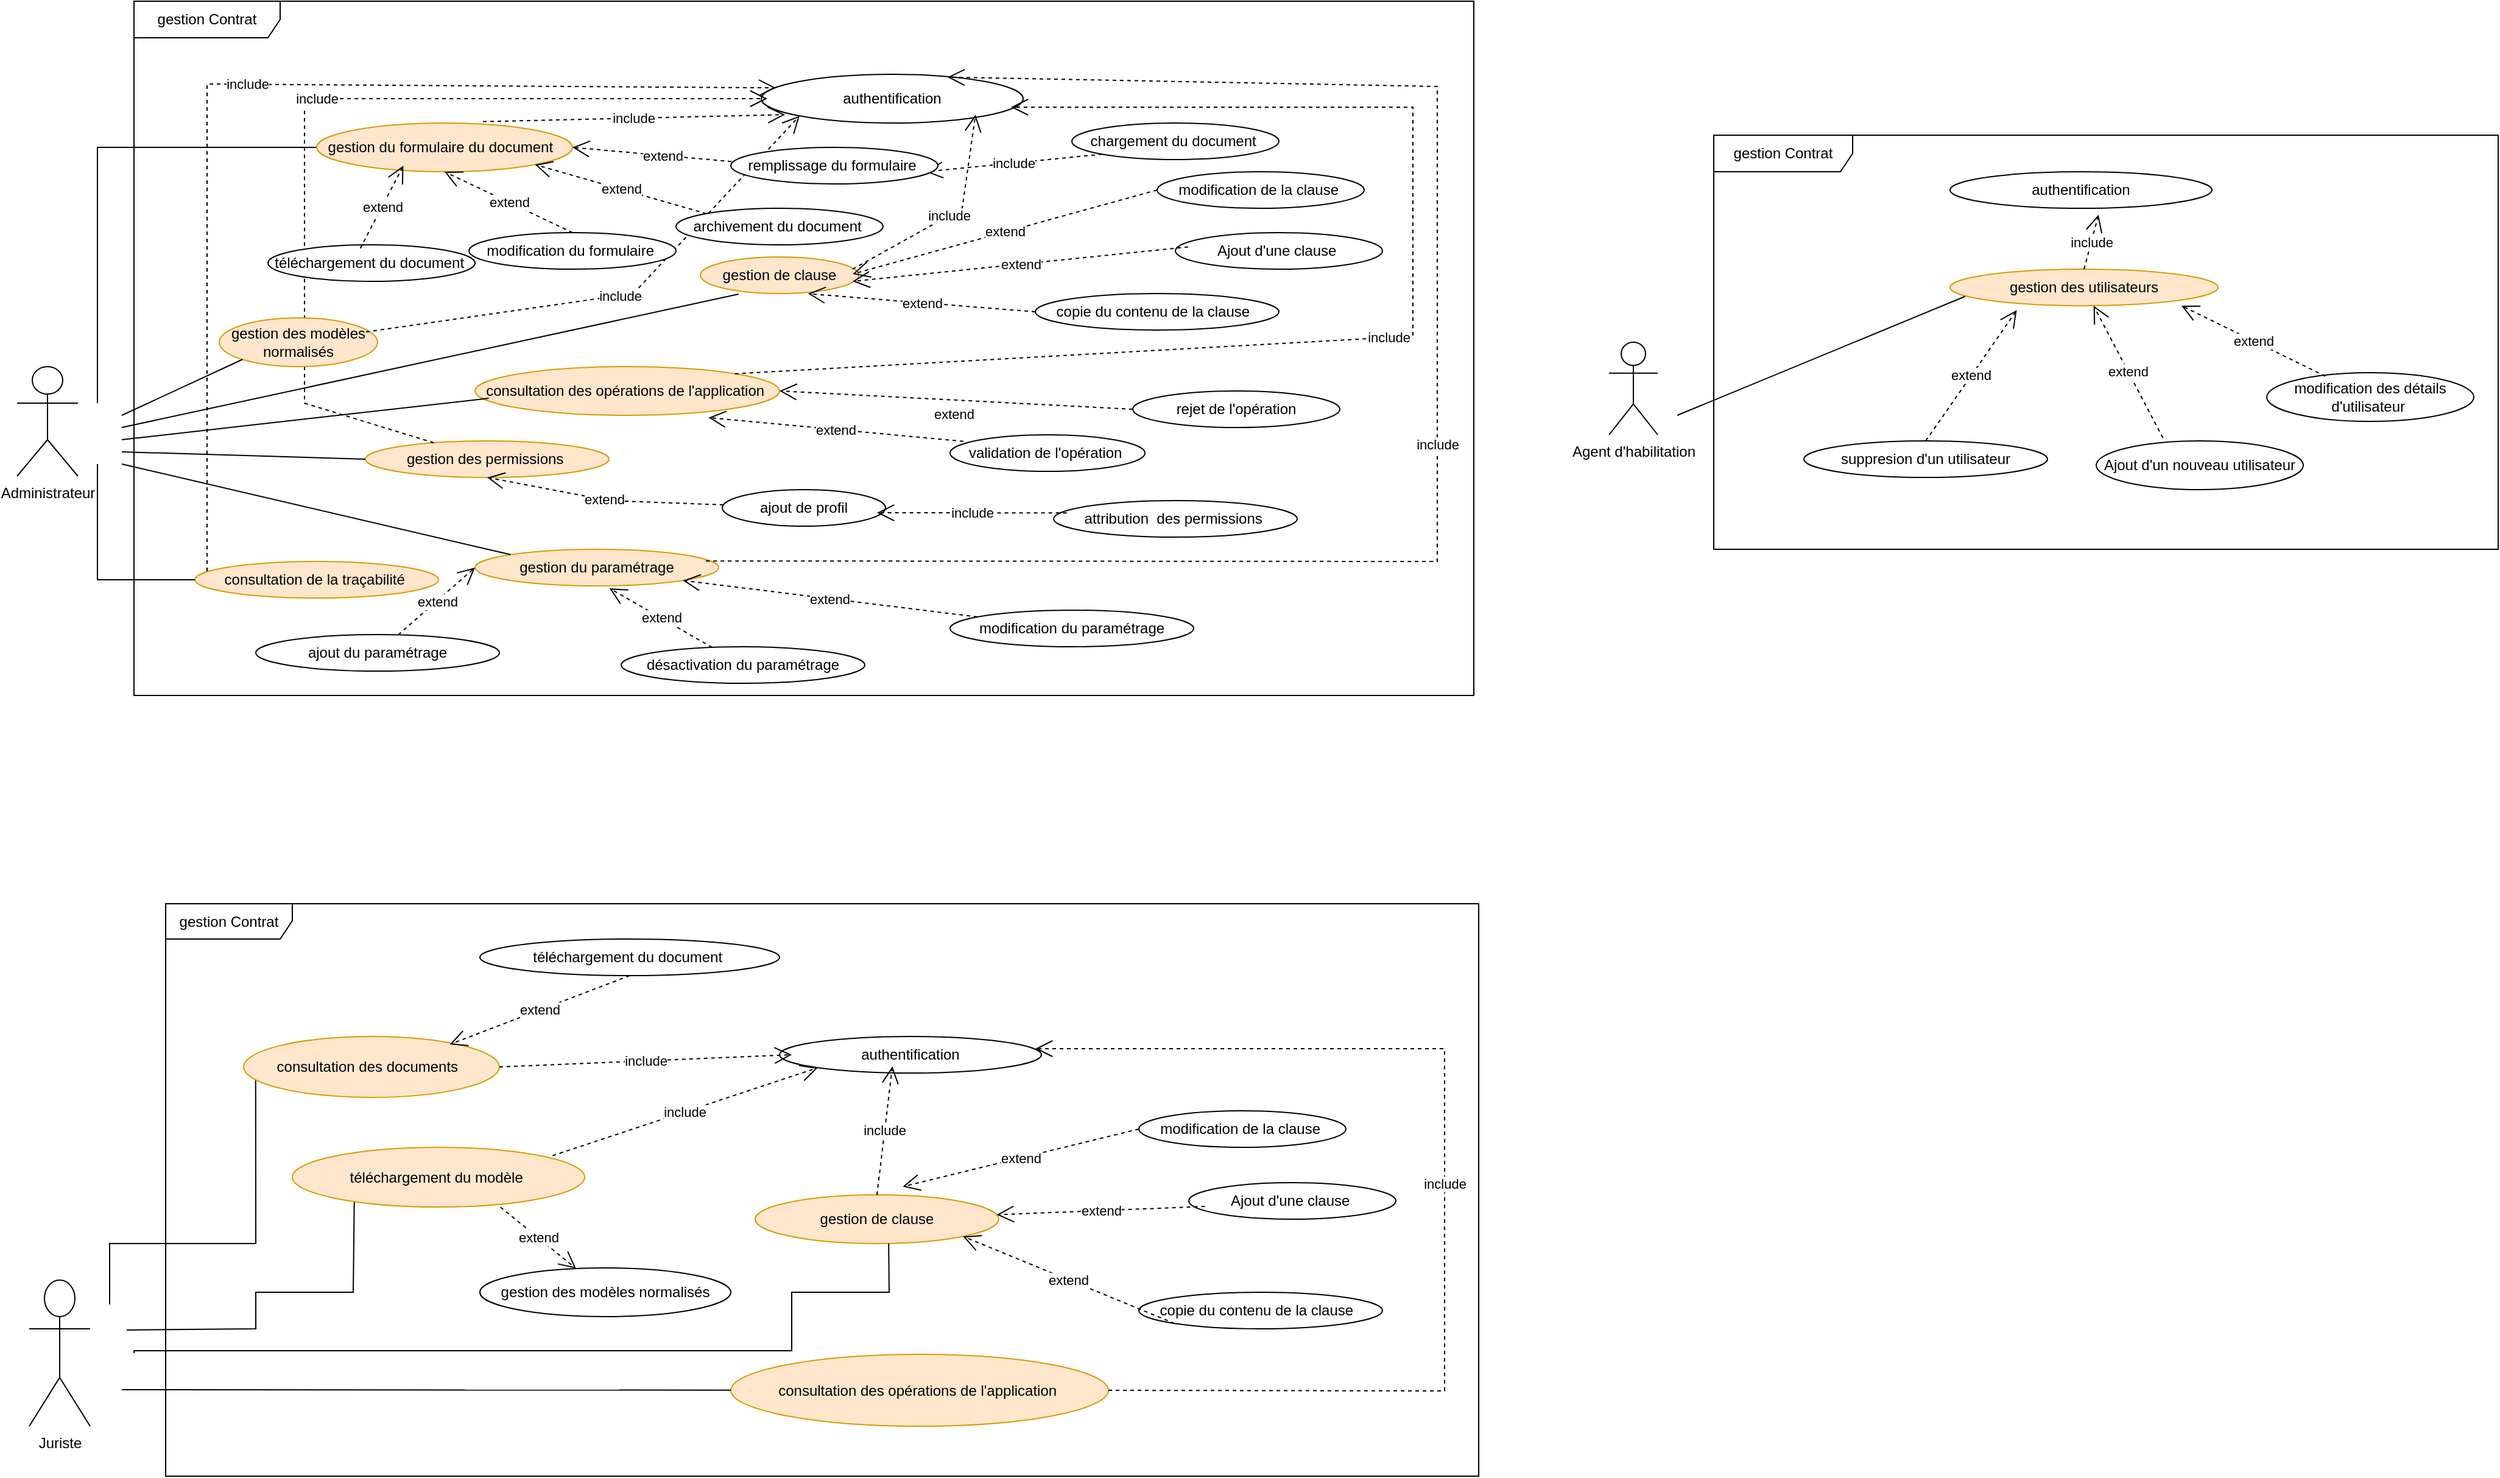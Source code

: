 <mxfile version="25.0.1">
  <diagram name="Page-1" id="FhFX6xYacHURs71HH-ep">
    <mxGraphModel dx="2265" dy="1315" grid="1" gridSize="10" guides="1" tooltips="1" connect="1" arrows="1" fold="1" page="0" pageScale="1" pageWidth="827" pageHeight="1169" math="0" shadow="0">
      <root>
        <mxCell id="0" />
        <mxCell id="1" parent="0" />
        <mxCell id="r00G_KCbbfHLNo0zYjTU-9" value="" style="endArrow=none;html=1;rounded=0;" parent="1" edge="1">
          <mxGeometry width="50" height="50" relative="1" as="geometry">
            <mxPoint x="-90" y="310" as="sourcePoint" />
            <mxPoint x="90" y="100" as="targetPoint" />
            <Array as="points">
              <mxPoint x="-90" y="120" />
              <mxPoint x="-90" y="100" />
            </Array>
          </mxGeometry>
        </mxCell>
        <mxCell id="XhIMySWah8m0gTWBOyfO-1" value="gestion Contrat" style="shape=umlFrame;whiteSpace=wrap;html=1;pointerEvents=0;width=120;height=30;" parent="1" vertex="1">
          <mxGeometry x="-60" y="-20" width="1100" height="570" as="geometry" />
        </mxCell>
        <mxCell id="XhIMySWah8m0gTWBOyfO-2" value="Administrateur" style="shape=umlActor;verticalLabelPosition=bottom;verticalAlign=top;html=1;" parent="1" vertex="1">
          <mxGeometry x="-156" y="280" width="50" height="90" as="geometry" />
        </mxCell>
        <mxCell id="XhIMySWah8m0gTWBOyfO-6" value="authentification" style="ellipse;whiteSpace=wrap;html=1;" parent="1" vertex="1">
          <mxGeometry x="455" y="40" width="215" height="40" as="geometry" />
        </mxCell>
        <mxCell id="XhIMySWah8m0gTWBOyfO-8" value="gestion du formulaire du document&amp;nbsp;&amp;nbsp;" style="ellipse;whiteSpace=wrap;html=1;fillColor=#ffe6cc;strokeColor=#d79b00;" parent="1" vertex="1">
          <mxGeometry x="90" y="80" width="210" height="40" as="geometry" />
        </mxCell>
        <mxCell id="XhIMySWah8m0gTWBOyfO-10" value="gestion de clause" style="ellipse;whiteSpace=wrap;html=1;fillColor=#ffe6cc;strokeColor=#d79b00;" parent="1" vertex="1">
          <mxGeometry x="405" y="190" width="130" height="30" as="geometry" />
        </mxCell>
        <mxCell id="XhIMySWah8m0gTWBOyfO-13" value="modification de la clause&amp;nbsp;" style="ellipse;whiteSpace=wrap;html=1;" parent="1" vertex="1">
          <mxGeometry x="780" y="120" width="170" height="30" as="geometry" />
        </mxCell>
        <mxCell id="XhIMySWah8m0gTWBOyfO-14" value="copie du contenu de la clause&amp;nbsp;&amp;nbsp;" style="ellipse;whiteSpace=wrap;html=1;" parent="1" vertex="1">
          <mxGeometry x="680" y="220" width="200" height="30" as="geometry" />
        </mxCell>
        <mxCell id="XhIMySWah8m0gTWBOyfO-15" value="consultation des opérations de l&#39;application&amp;nbsp;" style="ellipse;whiteSpace=wrap;html=1;fillColor=#ffe6cc;strokeColor=#d79b00;" parent="1" vertex="1">
          <mxGeometry x="220" y="280" width="250" height="40" as="geometry" />
        </mxCell>
        <mxCell id="XhIMySWah8m0gTWBOyfO-16" value="gestion des permissions&amp;nbsp;" style="ellipse;whiteSpace=wrap;html=1;fillColor=#ffe6cc;strokeColor=#d79b00;" parent="1" vertex="1">
          <mxGeometry x="130" y="341" width="200" height="30" as="geometry" />
        </mxCell>
        <mxCell id="XhIMySWah8m0gTWBOyfO-17" value="ajout de profil" style="ellipse;whiteSpace=wrap;html=1;" parent="1" vertex="1">
          <mxGeometry x="423" y="381" width="134" height="30" as="geometry" />
        </mxCell>
        <mxCell id="XhIMySWah8m0gTWBOyfO-18" value="gestion du paramétrage" style="ellipse;whiteSpace=wrap;html=1;fillColor=#ffe6cc;strokeColor=#d79b00;" parent="1" vertex="1">
          <mxGeometry x="220" y="430" width="200" height="30" as="geometry" />
        </mxCell>
        <mxCell id="XhIMySWah8m0gTWBOyfO-19" value="attribution&amp;nbsp; des permissions&amp;nbsp;" style="ellipse;whiteSpace=wrap;html=1;" parent="1" vertex="1">
          <mxGeometry x="695" y="390" width="200" height="30" as="geometry" />
        </mxCell>
        <mxCell id="XhIMySWah8m0gTWBOyfO-21" value="modification du paramétrage" style="ellipse;whiteSpace=wrap;html=1;" parent="1" vertex="1">
          <mxGeometry x="610" y="480" width="200" height="30" as="geometry" />
        </mxCell>
        <mxCell id="XhIMySWah8m0gTWBOyfO-22" value="désactivation du paramétrage" style="ellipse;whiteSpace=wrap;html=1;" parent="1" vertex="1">
          <mxGeometry x="340" y="510" width="200" height="30" as="geometry" />
        </mxCell>
        <mxCell id="XhIMySWah8m0gTWBOyfO-23" value="ajout du paramétrage" style="ellipse;whiteSpace=wrap;html=1;" parent="1" vertex="1">
          <mxGeometry x="40" y="500" width="200" height="30" as="geometry" />
        </mxCell>
        <mxCell id="XhIMySWah8m0gTWBOyfO-25" value="extend" style="endArrow=open;endSize=12;dashed=1;html=1;rounded=0;entryX=0;entryY=0.5;entryDx=0;entryDy=0;" parent="1" source="XhIMySWah8m0gTWBOyfO-23" target="XhIMySWah8m0gTWBOyfO-18" edge="1">
          <mxGeometry width="160" relative="1" as="geometry">
            <mxPoint x="220" y="359" as="sourcePoint" />
            <mxPoint x="380" y="359" as="targetPoint" />
          </mxGeometry>
        </mxCell>
        <mxCell id="XhIMySWah8m0gTWBOyfO-26" value="extend" style="endArrow=open;endSize=12;dashed=1;html=1;rounded=0;entryX=0.552;entryY=1.067;entryDx=0;entryDy=0;entryPerimeter=0;" parent="1" source="XhIMySWah8m0gTWBOyfO-22" target="XhIMySWah8m0gTWBOyfO-18" edge="1">
          <mxGeometry width="160" relative="1" as="geometry">
            <mxPoint x="570" y="390" as="sourcePoint" />
            <mxPoint x="730" y="390" as="targetPoint" />
          </mxGeometry>
        </mxCell>
        <mxCell id="XhIMySWah8m0gTWBOyfO-27" value="extend" style="endArrow=open;endSize=12;dashed=1;html=1;rounded=0;entryX=1;entryY=1;entryDx=0;entryDy=0;" parent="1" source="XhIMySWah8m0gTWBOyfO-21" target="XhIMySWah8m0gTWBOyfO-18" edge="1">
          <mxGeometry width="160" relative="1" as="geometry">
            <mxPoint x="630" y="360" as="sourcePoint" />
            <mxPoint x="790" y="360" as="targetPoint" />
          </mxGeometry>
        </mxCell>
        <mxCell id="XhIMySWah8m0gTWBOyfO-31" value="extend" style="endArrow=open;endSize=12;dashed=1;html=1;rounded=0;entryX=0.5;entryY=1;entryDx=0;entryDy=0;" parent="1" source="XhIMySWah8m0gTWBOyfO-17" target="XhIMySWah8m0gTWBOyfO-16" edge="1">
          <mxGeometry width="160" relative="1" as="geometry">
            <mxPoint x="355" y="370" as="sourcePoint" />
            <mxPoint x="290" y="280" as="targetPoint" />
            <Array as="points">
              <mxPoint x="330" y="390" />
            </Array>
          </mxGeometry>
        </mxCell>
        <mxCell id="XhIMySWah8m0gTWBOyfO-32" value="include" style="endArrow=open;endSize=12;dashed=1;html=1;rounded=0;exitX=0.054;exitY=0.337;exitDx=0;exitDy=0;exitPerimeter=0;" parent="1" source="XhIMySWah8m0gTWBOyfO-19" edge="1">
          <mxGeometry width="160" relative="1" as="geometry">
            <mxPoint x="640" y="388" as="sourcePoint" />
            <mxPoint x="550" y="400" as="targetPoint" />
          </mxGeometry>
        </mxCell>
        <mxCell id="XhIMySWah8m0gTWBOyfO-34" value="rejet de l&#39;opération" style="ellipse;whiteSpace=wrap;html=1;" parent="1" vertex="1">
          <mxGeometry x="760" y="300" width="170" height="30" as="geometry" />
        </mxCell>
        <mxCell id="XhIMySWah8m0gTWBOyfO-35" value="validation de l&#39;opération&amp;nbsp;" style="ellipse;whiteSpace=wrap;html=1;" parent="1" vertex="1">
          <mxGeometry x="610" y="336" width="160" height="30" as="geometry" />
        </mxCell>
        <mxCell id="XhIMySWah8m0gTWBOyfO-38" value="extend" style="endArrow=open;endSize=12;dashed=1;html=1;rounded=0;exitX=0.069;exitY=0.179;exitDx=0;exitDy=0;entryX=0.767;entryY=1.047;entryDx=0;entryDy=0;entryPerimeter=0;exitPerimeter=0;" parent="1" source="XhIMySWah8m0gTWBOyfO-35" target="XhIMySWah8m0gTWBOyfO-15" edge="1">
          <mxGeometry width="160" relative="1" as="geometry">
            <mxPoint x="370" y="240" as="sourcePoint" />
            <mxPoint x="530" y="240" as="targetPoint" />
          </mxGeometry>
        </mxCell>
        <mxCell id="XhIMySWah8m0gTWBOyfO-39" value="extend" style="endArrow=open;endSize=12;dashed=1;html=1;rounded=0;exitX=0;exitY=0.5;exitDx=0;exitDy=0;entryX=1;entryY=0.5;entryDx=0;entryDy=0;" parent="1" source="XhIMySWah8m0gTWBOyfO-34" target="XhIMySWah8m0gTWBOyfO-15" edge="1">
          <mxGeometry x="0.003" y="12" width="160" relative="1" as="geometry">
            <mxPoint x="370" y="240" as="sourcePoint" />
            <mxPoint x="380" y="206" as="targetPoint" />
            <mxPoint x="-1" as="offset" />
          </mxGeometry>
        </mxCell>
        <mxCell id="XhIMySWah8m0gTWBOyfO-40" value="extend" style="endArrow=open;endSize=12;dashed=1;html=1;rounded=0;exitX=0;exitY=0.5;exitDx=0;exitDy=0;" parent="1" source="XhIMySWah8m0gTWBOyfO-13" edge="1">
          <mxGeometry width="160" relative="1" as="geometry">
            <mxPoint x="560" y="220" as="sourcePoint" />
            <mxPoint x="530" y="204" as="targetPoint" />
          </mxGeometry>
        </mxCell>
        <mxCell id="XhIMySWah8m0gTWBOyfO-41" value="extend" style="endArrow=open;endSize=12;dashed=1;html=1;rounded=0;entryX=0.68;entryY=1.005;entryDx=0;entryDy=0;exitX=0;exitY=0.5;exitDx=0;exitDy=0;entryPerimeter=0;" parent="1" source="XhIMySWah8m0gTWBOyfO-14" target="XhIMySWah8m0gTWBOyfO-10" edge="1">
          <mxGeometry width="160" relative="1" as="geometry">
            <mxPoint x="510" y="230" as="sourcePoint" />
            <mxPoint x="670" y="230" as="targetPoint" />
          </mxGeometry>
        </mxCell>
        <mxCell id="XhIMySWah8m0gTWBOyfO-42" value="extend" style="endArrow=open;endSize=12;dashed=1;html=1;rounded=0;entryX=0.5;entryY=1;entryDx=0;entryDy=0;exitX=0.5;exitY=0;exitDx=0;exitDy=0;" parent="1" source="XhIMySWah8m0gTWBOyfO-12" target="XhIMySWah8m0gTWBOyfO-8" edge="1">
          <mxGeometry width="160" relative="1" as="geometry">
            <mxPoint x="40" y="200" as="sourcePoint" />
            <mxPoint x="200" y="200" as="targetPoint" />
          </mxGeometry>
        </mxCell>
        <mxCell id="XhIMySWah8m0gTWBOyfO-44" value="extend" style="endArrow=open;endSize=12;dashed=1;html=1;rounded=0;exitX=0;exitY=0;exitDx=0;exitDy=0;entryX=1;entryY=1;entryDx=0;entryDy=0;" parent="1" source="XhIMySWah8m0gTWBOyfO-11" target="XhIMySWah8m0gTWBOyfO-8" edge="1">
          <mxGeometry width="160" relative="1" as="geometry">
            <mxPoint x="380" y="260" as="sourcePoint" />
            <mxPoint x="280" y="120" as="targetPoint" />
            <Array as="points" />
          </mxGeometry>
        </mxCell>
        <mxCell id="r00G_KCbbfHLNo0zYjTU-1" value="include" style="endArrow=open;endSize=12;dashed=1;html=1;rounded=0;entryX=0.091;entryY=0.828;entryDx=0;entryDy=0;entryPerimeter=0;exitX=0.65;exitY=-0.028;exitDx=0;exitDy=0;exitPerimeter=0;" parent="1" source="XhIMySWah8m0gTWBOyfO-8" target="XhIMySWah8m0gTWBOyfO-6" edge="1">
          <mxGeometry width="160" relative="1" as="geometry">
            <mxPoint x="190" y="59.44" as="sourcePoint" />
            <mxPoint x="350" y="59.44" as="targetPoint" />
          </mxGeometry>
        </mxCell>
        <mxCell id="r00G_KCbbfHLNo0zYjTU-2" value="extend" style="endArrow=open;endSize=12;dashed=1;html=1;rounded=0;entryX=1;entryY=0.5;entryDx=0;entryDy=0;exitX=0.109;exitY=0.441;exitDx=0;exitDy=0;exitPerimeter=0;" parent="1" source="XhIMySWah8m0gTWBOyfO-9" target="XhIMySWah8m0gTWBOyfO-8" edge="1">
          <mxGeometry width="160" relative="1" as="geometry">
            <mxPoint x="333" y="114.44" as="sourcePoint" />
            <mxPoint x="493" y="114.44" as="targetPoint" />
          </mxGeometry>
        </mxCell>
        <mxCell id="r00G_KCbbfHLNo0zYjTU-3" value="include" style="endArrow=open;endSize=12;dashed=1;html=1;rounded=0;entryX=0.818;entryY=0.828;entryDx=0;entryDy=0;entryPerimeter=0;" parent="1" target="XhIMySWah8m0gTWBOyfO-6" edge="1">
          <mxGeometry width="160" relative="1" as="geometry">
            <mxPoint x="530" y="200" as="sourcePoint" />
            <mxPoint x="657.115" y="72.75" as="targetPoint" />
            <Array as="points">
              <mxPoint x="620" y="150" />
            </Array>
          </mxGeometry>
        </mxCell>
        <mxCell id="r00G_KCbbfHLNo0zYjTU-4" value="include" style="endArrow=open;endSize=12;dashed=1;html=1;rounded=0;" parent="1" source="XhIMySWah8m0gTWBOyfO-16" edge="1">
          <mxGeometry width="160" relative="1" as="geometry">
            <mxPoint x="119" y="254.44" as="sourcePoint" />
            <mxPoint x="460" y="60" as="targetPoint" />
            <Array as="points">
              <mxPoint x="80" y="310" />
              <mxPoint x="80" y="230" />
              <mxPoint x="80" y="60" />
            </Array>
          </mxGeometry>
        </mxCell>
        <mxCell id="r00G_KCbbfHLNo0zYjTU-5" value="include" style="endArrow=open;endSize=12;dashed=1;html=1;rounded=0;exitX=1;exitY=0;exitDx=0;exitDy=0;" parent="1" source="XhIMySWah8m0gTWBOyfO-15" edge="1">
          <mxGeometry width="160" relative="1" as="geometry">
            <mxPoint x="500" y="238.89" as="sourcePoint" />
            <mxPoint x="660" y="67" as="targetPoint" />
            <Array as="points">
              <mxPoint x="990" y="255" />
              <mxPoint x="990" y="67" />
            </Array>
          </mxGeometry>
        </mxCell>
        <mxCell id="r00G_KCbbfHLNo0zYjTU-6" value="include" style="endArrow=open;endSize=12;dashed=1;html=1;rounded=0;entryX=0.711;entryY=0.058;entryDx=0;entryDy=0;entryPerimeter=0;exitX=0.948;exitY=0.319;exitDx=0;exitDy=0;exitPerimeter=0;" parent="1" source="XhIMySWah8m0gTWBOyfO-18" target="XhIMySWah8m0gTWBOyfO-6" edge="1">
          <mxGeometry width="160" relative="1" as="geometry">
            <mxPoint x="660" y="440" as="sourcePoint" />
            <mxPoint x="650" y="60" as="targetPoint" />
            <Array as="points">
              <mxPoint x="1010" y="440" />
              <mxPoint x="1010" y="50" />
            </Array>
          </mxGeometry>
        </mxCell>
        <mxCell id="r00G_KCbbfHLNo0zYjTU-7" value="" style="endArrow=none;html=1;rounded=0;entryX=0;entryY=0.5;entryDx=0;entryDy=0;" parent="1" target="XhIMySWah8m0gTWBOyfO-16" edge="1">
          <mxGeometry width="50" height="50" relative="1" as="geometry">
            <mxPoint x="-70" y="350" as="sourcePoint" />
            <mxPoint x="110" y="355" as="targetPoint" />
          </mxGeometry>
        </mxCell>
        <mxCell id="r00G_KCbbfHLNo0zYjTU-10" value="" style="endArrow=none;html=1;rounded=0;entryX=0;entryY=0;entryDx=0;entryDy=0;" parent="1" target="XhIMySWah8m0gTWBOyfO-18" edge="1">
          <mxGeometry width="50" height="50" relative="1" as="geometry">
            <mxPoint x="-70" y="360" as="sourcePoint" />
            <mxPoint x="224.0" y="440" as="targetPoint" />
          </mxGeometry>
        </mxCell>
        <mxCell id="r00G_KCbbfHLNo0zYjTU-11" value="" style="endArrow=none;html=1;rounded=0;entryX=0.241;entryY=1.017;entryDx=0;entryDy=0;entryPerimeter=0;" parent="1" target="XhIMySWah8m0gTWBOyfO-10" edge="1">
          <mxGeometry width="50" height="50" relative="1" as="geometry">
            <mxPoint x="-70" y="330" as="sourcePoint" />
            <mxPoint x="406.71" y="202.78" as="targetPoint" />
          </mxGeometry>
        </mxCell>
        <mxCell id="r00G_KCbbfHLNo0zYjTU-12" value="" style="endArrow=none;html=1;rounded=0;entryX=0.045;entryY=0.651;entryDx=0;entryDy=0;entryPerimeter=0;" parent="1" target="XhIMySWah8m0gTWBOyfO-15" edge="1">
          <mxGeometry width="50" height="50" relative="1" as="geometry">
            <mxPoint x="-70" y="340" as="sourcePoint" />
            <mxPoint x="141.8" y="357.23" as="targetPoint" />
          </mxGeometry>
        </mxCell>
        <mxCell id="r00G_KCbbfHLNo0zYjTU-13" value="chargement du document&amp;nbsp;" style="ellipse;whiteSpace=wrap;html=1;" parent="1" vertex="1">
          <mxGeometry x="710" y="80" width="170" height="30" as="geometry" />
        </mxCell>
        <mxCell id="r00G_KCbbfHLNo0zYjTU-15" value="téléchargement du document&amp;nbsp;" style="ellipse;whiteSpace=wrap;html=1;" parent="1" vertex="1">
          <mxGeometry x="50" y="180" width="170" height="30" as="geometry" />
        </mxCell>
        <mxCell id="r00G_KCbbfHLNo0zYjTU-16" value="extend" style="endArrow=open;endSize=12;dashed=1;html=1;rounded=0;entryX=0.339;entryY=0.875;entryDx=0;entryDy=0;entryPerimeter=0;exitX=0.446;exitY=0.097;exitDx=0;exitDy=0;exitPerimeter=0;" parent="1" source="r00G_KCbbfHLNo0zYjTU-15" target="XhIMySWah8m0gTWBOyfO-8" edge="1">
          <mxGeometry width="160" relative="1" as="geometry">
            <mxPoint x="100" y="190" as="sourcePoint" />
            <mxPoint x="260" y="190" as="targetPoint" />
          </mxGeometry>
        </mxCell>
        <mxCell id="r00G_KCbbfHLNo0zYjTU-19" value="include" style="endArrow=open;endSize=12;dashed=1;html=1;rounded=0;exitX=0;exitY=1;exitDx=0;exitDy=0;" parent="1" source="r00G_KCbbfHLNo0zYjTU-13" edge="1">
          <mxGeometry width="160" relative="1" as="geometry">
            <mxPoint x="380" y="240" as="sourcePoint" />
            <mxPoint x="590" y="120" as="targetPoint" />
          </mxGeometry>
        </mxCell>
        <mxCell id="r00G_KCbbfHLNo0zYjTU-20" value="Ajout d&#39;une clause&amp;nbsp;" style="ellipse;whiteSpace=wrap;html=1;" parent="1" vertex="1">
          <mxGeometry x="795" y="170" width="170" height="30" as="geometry" />
        </mxCell>
        <mxCell id="r00G_KCbbfHLNo0zYjTU-22" value="extend" style="endArrow=open;endSize=12;dashed=1;html=1;rounded=0;exitX=0.062;exitY=0.391;exitDx=0;exitDy=0;exitPerimeter=0;" parent="1" source="r00G_KCbbfHLNo0zYjTU-20" edge="1">
          <mxGeometry width="160" relative="1" as="geometry">
            <mxPoint x="770" y="182" as="sourcePoint" />
            <mxPoint x="530" y="210" as="targetPoint" />
          </mxGeometry>
        </mxCell>
        <mxCell id="r00G_KCbbfHLNo0zYjTU-23" value="consultation de la traçabilité&amp;nbsp;" style="ellipse;whiteSpace=wrap;html=1;fillColor=#ffe6cc;strokeColor=#d79b00;" parent="1" vertex="1">
          <mxGeometry x="-10" y="440" width="200" height="30" as="geometry" />
        </mxCell>
        <mxCell id="r00G_KCbbfHLNo0zYjTU-24" value="" style="endArrow=none;html=1;rounded=0;entryX=0;entryY=0.5;entryDx=0;entryDy=0;" parent="1" target="r00G_KCbbfHLNo0zYjTU-23" edge="1">
          <mxGeometry width="50" height="50" relative="1" as="geometry">
            <mxPoint x="-90" y="360" as="sourcePoint" />
            <mxPoint x="60" y="395" as="targetPoint" />
            <Array as="points">
              <mxPoint x="-90" y="455" />
            </Array>
          </mxGeometry>
        </mxCell>
        <mxCell id="r00G_KCbbfHLNo0zYjTU-30" value="include" style="endArrow=open;endSize=12;dashed=1;html=1;rounded=0;entryX=0.056;entryY=0.278;entryDx=0;entryDy=0;entryPerimeter=0;" parent="1" target="XhIMySWah8m0gTWBOyfO-6" edge="1">
          <mxGeometry width="160" relative="1" as="geometry">
            <mxPoint y="448" as="sourcePoint" />
            <mxPoint x="490" y="48" as="targetPoint" />
            <Array as="points">
              <mxPoint y="48" />
            </Array>
          </mxGeometry>
        </mxCell>
        <mxCell id="r00G_KCbbfHLNo0zYjTU-31" value="gestion des modèles normalisés" style="ellipse;whiteSpace=wrap;html=1;fillColor=#ffe6cc;strokeColor=#d79b00;" parent="1" vertex="1">
          <mxGeometry x="10" y="240" width="130" height="40" as="geometry" />
        </mxCell>
        <mxCell id="r00G_KCbbfHLNo0zYjTU-32" value="" style="endArrow=none;html=1;rounded=0;entryX=0;entryY=1;entryDx=0;entryDy=0;" parent="1" target="r00G_KCbbfHLNo0zYjTU-31" edge="1">
          <mxGeometry width="50" height="50" relative="1" as="geometry">
            <mxPoint x="-70" y="320" as="sourcePoint" />
            <mxPoint x="1" y="138" as="targetPoint" />
          </mxGeometry>
        </mxCell>
        <mxCell id="r00G_KCbbfHLNo0zYjTU-33" value="include" style="endArrow=open;endSize=12;dashed=1;html=1;rounded=0;entryX=0;entryY=1;entryDx=0;entryDy=0;exitX=0.927;exitY=0.288;exitDx=0;exitDy=0;exitPerimeter=0;" parent="1" source="r00G_KCbbfHLNo0zYjTU-31" target="XhIMySWah8m0gTWBOyfO-6" edge="1">
          <mxGeometry width="160" relative="1" as="geometry">
            <mxPoint x="80" y="250" as="sourcePoint" />
            <mxPoint x="240" y="250" as="targetPoint" />
            <Array as="points">
              <mxPoint x="350" y="220" />
            </Array>
          </mxGeometry>
        </mxCell>
        <mxCell id="XhIMySWah8m0gTWBOyfO-11" value="archivement du document&amp;nbsp;" style="ellipse;whiteSpace=wrap;html=1;" parent="1" vertex="1">
          <mxGeometry x="385" y="150" width="170" height="30" as="geometry" />
        </mxCell>
        <mxCell id="XhIMySWah8m0gTWBOyfO-9" value="remplissage du formulaire&amp;nbsp;" style="ellipse;whiteSpace=wrap;html=1;" parent="1" vertex="1">
          <mxGeometry x="430" y="100" width="170" height="30" as="geometry" />
        </mxCell>
        <mxCell id="XhIMySWah8m0gTWBOyfO-12" value="modification du formulaire&amp;nbsp;" style="ellipse;whiteSpace=wrap;html=1;" parent="1" vertex="1">
          <mxGeometry x="215" y="170" width="170" height="30" as="geometry" />
        </mxCell>
        <mxCell id="r00G_KCbbfHLNo0zYjTU-34" value="" style="endArrow=none;html=1;rounded=0;entryX=0.047;entryY=0.408;entryDx=0;entryDy=0;entryPerimeter=0;" parent="1" target="r00G_KCbbfHLNo0zYjTU-38" edge="1">
          <mxGeometry width="50" height="50" relative="1" as="geometry">
            <mxPoint x="-80" y="1050" as="sourcePoint" />
            <mxPoint x="54" y="816" as="targetPoint" />
            <Array as="points">
              <mxPoint x="-80" y="1000" />
              <mxPoint x="40" y="1000" />
            </Array>
          </mxGeometry>
        </mxCell>
        <mxCell id="r00G_KCbbfHLNo0zYjTU-35" value="gestion Contrat" style="shape=umlFrame;whiteSpace=wrap;html=1;pointerEvents=0;width=104;height=29;" parent="1" vertex="1">
          <mxGeometry x="-34" y="721" width="1078" height="470" as="geometry" />
        </mxCell>
        <mxCell id="r00G_KCbbfHLNo0zYjTU-36" value="Juriste" style="shape=umlActor;verticalLabelPosition=bottom;verticalAlign=top;html=1;" parent="1" vertex="1">
          <mxGeometry x="-146" y="1030" width="50" height="120" as="geometry" />
        </mxCell>
        <mxCell id="r00G_KCbbfHLNo0zYjTU-37" value="authentification" style="ellipse;whiteSpace=wrap;html=1;" parent="1" vertex="1">
          <mxGeometry x="470" y="830" width="215" height="30" as="geometry" />
        </mxCell>
        <mxCell id="r00G_KCbbfHLNo0zYjTU-38" value="consultation des documents&amp;nbsp;&amp;nbsp;" style="ellipse;whiteSpace=wrap;html=1;fillColor=#ffe6cc;strokeColor=#d79b00;" parent="1" vertex="1">
          <mxGeometry x="30" y="830" width="210" height="50" as="geometry" />
        </mxCell>
        <mxCell id="r00G_KCbbfHLNo0zYjTU-39" value="gestion de clause" style="ellipse;whiteSpace=wrap;html=1;fillColor=#ffe6cc;strokeColor=#d79b00;" parent="1" vertex="1">
          <mxGeometry x="450" y="960" width="200" height="40" as="geometry" />
        </mxCell>
        <mxCell id="r00G_KCbbfHLNo0zYjTU-40" value="modification de la clause&amp;nbsp;" style="ellipse;whiteSpace=wrap;html=1;" parent="1" vertex="1">
          <mxGeometry x="765" y="891" width="170" height="30" as="geometry" />
        </mxCell>
        <mxCell id="r00G_KCbbfHLNo0zYjTU-41" value="copie du contenu de la clause&amp;nbsp;&amp;nbsp;" style="ellipse;whiteSpace=wrap;html=1;" parent="1" vertex="1">
          <mxGeometry x="765" y="1040" width="200" height="30" as="geometry" />
        </mxCell>
        <mxCell id="r00G_KCbbfHLNo0zYjTU-42" value="consultation des opérations de l&#39;application&amp;nbsp;" style="ellipse;whiteSpace=wrap;html=1;fillColor=#ffe6cc;strokeColor=#d79b00;" parent="1" vertex="1">
          <mxGeometry x="430" y="1091" width="310" height="59" as="geometry" />
        </mxCell>
        <mxCell id="r00G_KCbbfHLNo0zYjTU-59" value="extend" style="endArrow=open;endSize=12;dashed=1;html=1;rounded=0;exitX=0;exitY=0.5;exitDx=0;exitDy=0;entryX=0.606;entryY=-0.168;entryDx=0;entryDy=0;entryPerimeter=0;" parent="1" source="r00G_KCbbfHLNo0zYjTU-40" target="r00G_KCbbfHLNo0zYjTU-39" edge="1">
          <mxGeometry width="160" relative="1" as="geometry">
            <mxPoint x="586" y="961" as="sourcePoint" />
            <mxPoint x="556" y="945" as="targetPoint" />
          </mxGeometry>
        </mxCell>
        <mxCell id="r00G_KCbbfHLNo0zYjTU-60" value="extend" style="endArrow=open;endSize=12;dashed=1;html=1;rounded=0;entryX=1;entryY=1;entryDx=0;entryDy=0;exitX=0;exitY=1;exitDx=0;exitDy=0;" parent="1" source="r00G_KCbbfHLNo0zYjTU-41" target="r00G_KCbbfHLNo0zYjTU-39" edge="1">
          <mxGeometry width="160" relative="1" as="geometry">
            <mxPoint x="536" y="971" as="sourcePoint" />
            <mxPoint x="696" y="971" as="targetPoint" />
          </mxGeometry>
        </mxCell>
        <mxCell id="r00G_KCbbfHLNo0zYjTU-63" value="include" style="endArrow=open;endSize=12;dashed=1;html=1;rounded=0;exitX=1;exitY=0.5;exitDx=0;exitDy=0;" parent="1" source="r00G_KCbbfHLNo0zYjTU-38" edge="1">
          <mxGeometry width="160" relative="1" as="geometry">
            <mxPoint x="216" y="800.44" as="sourcePoint" />
            <mxPoint x="480" y="845" as="targetPoint" />
            <Array as="points" />
          </mxGeometry>
        </mxCell>
        <mxCell id="r00G_KCbbfHLNo0zYjTU-65" value="include" style="endArrow=open;endSize=12;dashed=1;html=1;rounded=0;entryX=0.431;entryY=0.815;entryDx=0;entryDy=0;entryPerimeter=0;exitX=0.5;exitY=0;exitDx=0;exitDy=0;" parent="1" source="r00G_KCbbfHLNo0zYjTU-39" target="r00G_KCbbfHLNo0zYjTU-37" edge="1">
          <mxGeometry width="160" relative="1" as="geometry">
            <mxPoint x="460" y="961" as="sourcePoint" />
            <mxPoint x="560.87" y="835.84" as="targetPoint" />
            <Array as="points" />
          </mxGeometry>
        </mxCell>
        <mxCell id="r00G_KCbbfHLNo0zYjTU-67" value="include" style="endArrow=open;endSize=12;dashed=1;html=1;rounded=0;exitX=1;exitY=0.5;exitDx=0;exitDy=0;" parent="1" source="r00G_KCbbfHLNo0zYjTU-42" edge="1">
          <mxGeometry width="160" relative="1" as="geometry">
            <mxPoint x="526" y="979.89" as="sourcePoint" />
            <mxPoint x="680" y="840" as="targetPoint" />
            <Array as="points">
              <mxPoint x="1016" y="1121" />
              <mxPoint x="1016" y="996" />
              <mxPoint x="1016" y="840" />
            </Array>
          </mxGeometry>
        </mxCell>
        <mxCell id="r00G_KCbbfHLNo0zYjTU-71" value="" style="endArrow=none;html=1;rounded=0;entryX=0.548;entryY=1;entryDx=0;entryDy=0;entryPerimeter=0;" parent="1" target="r00G_KCbbfHLNo0zYjTU-39" edge="1">
          <mxGeometry width="50" height="50" relative="1" as="geometry">
            <mxPoint x="-60" y="1090" as="sourcePoint" />
            <mxPoint x="479" y="1008" as="targetPoint" />
            <Array as="points">
              <mxPoint x="-60" y="1088" />
              <mxPoint x="480" y="1088" />
              <mxPoint x="480" y="1040" />
              <mxPoint x="560" y="1040" />
            </Array>
          </mxGeometry>
        </mxCell>
        <mxCell id="r00G_KCbbfHLNo0zYjTU-72" value="" style="endArrow=none;html=1;rounded=0;" parent="1" target="r00G_KCbbfHLNo0zYjTU-42" edge="1">
          <mxGeometry width="50" height="50" relative="1" as="geometry">
            <mxPoint x="-70" y="1120" as="sourcePoint" />
            <mxPoint x="443.95" y="1149.409" as="targetPoint" />
            <Array as="points" />
          </mxGeometry>
        </mxCell>
        <mxCell id="r00G_KCbbfHLNo0zYjTU-74" value="téléchargement du document&amp;nbsp;" style="ellipse;whiteSpace=wrap;html=1;" parent="1" vertex="1">
          <mxGeometry x="224" y="750" width="246" height="30" as="geometry" />
        </mxCell>
        <mxCell id="r00G_KCbbfHLNo0zYjTU-75" value="extend" style="endArrow=open;endSize=12;dashed=1;html=1;rounded=0;entryX=0.806;entryY=0.13;entryDx=0;entryDy=0;entryPerimeter=0;exitX=0.5;exitY=1;exitDx=0;exitDy=0;" parent="1" source="r00G_KCbbfHLNo0zYjTU-74" target="r00G_KCbbfHLNo0zYjTU-38" edge="1">
          <mxGeometry width="160" relative="1" as="geometry">
            <mxPoint x="126" y="931" as="sourcePoint" />
            <mxPoint x="286" y="931" as="targetPoint" />
          </mxGeometry>
        </mxCell>
        <mxCell id="r00G_KCbbfHLNo0zYjTU-77" value="Ajout d&#39;une clause&amp;nbsp;" style="ellipse;whiteSpace=wrap;html=1;" parent="1" vertex="1">
          <mxGeometry x="806" y="950" width="170" height="30" as="geometry" />
        </mxCell>
        <mxCell id="r00G_KCbbfHLNo0zYjTU-78" value="extend" style="endArrow=open;endSize=12;dashed=1;html=1;rounded=0;exitX=0.078;exitY=0.651;exitDx=0;exitDy=0;exitPerimeter=0;" parent="1" source="r00G_KCbbfHLNo0zYjTU-77" target="r00G_KCbbfHLNo0zYjTU-39" edge="1">
          <mxGeometry width="160" relative="1" as="geometry">
            <mxPoint x="796" y="923" as="sourcePoint" />
            <mxPoint x="556" y="951" as="targetPoint" />
          </mxGeometry>
        </mxCell>
        <mxCell id="r00G_KCbbfHLNo0zYjTU-85" value="gestion des modèles normalisés" style="ellipse;whiteSpace=wrap;html=1;" parent="1" vertex="1">
          <mxGeometry x="224" y="1020" width="206" height="40" as="geometry" />
        </mxCell>
        <mxCell id="r00G_KCbbfHLNo0zYjTU-86" value="" style="endArrow=none;html=1;rounded=0;entryX=0.212;entryY=0.859;entryDx=0;entryDy=0;entryPerimeter=0;" parent="1" target="r00G_KCbbfHLNo0zYjTU-91" edge="1">
          <mxGeometry width="50" height="50" relative="1" as="geometry">
            <mxPoint x="-66" y="1071" as="sourcePoint" />
            <mxPoint x="27" y="879" as="targetPoint" />
            <Array as="points">
              <mxPoint x="40" y="1070" />
              <mxPoint x="40" y="1040" />
              <mxPoint x="120" y="1040" />
            </Array>
          </mxGeometry>
        </mxCell>
        <mxCell id="r00G_KCbbfHLNo0zYjTU-87" value="include" style="endArrow=open;endSize=12;dashed=1;html=1;rounded=0;entryX=0;entryY=1;entryDx=0;entryDy=0;exitX=0.706;exitY=0.057;exitDx=0;exitDy=0;exitPerimeter=0;" parent="1" target="r00G_KCbbfHLNo0zYjTU-37" edge="1">
          <mxGeometry width="160" relative="1" as="geometry">
            <mxPoint x="283.66" y="927.863" as="sourcePoint" />
            <mxPoint x="554.999" y="821.003" as="targetPoint" />
            <Array as="points" />
          </mxGeometry>
        </mxCell>
        <mxCell id="r00G_KCbbfHLNo0zYjTU-91" value="téléchargement du modèle&amp;nbsp;" style="ellipse;whiteSpace=wrap;html=1;fillColor=#ffe6cc;strokeColor=#d79b00;" parent="1" vertex="1">
          <mxGeometry x="70" y="921" width="240" height="49" as="geometry" />
        </mxCell>
        <mxCell id="r00G_KCbbfHLNo0zYjTU-92" value="extend" style="endArrow=open;endSize=12;dashed=1;html=1;rounded=0;exitX=0.712;exitY=1.002;exitDx=0;exitDy=0;exitPerimeter=0;" parent="1" source="r00G_KCbbfHLNo0zYjTU-91" target="r00G_KCbbfHLNo0zYjTU-85" edge="1">
          <mxGeometry width="160" relative="1" as="geometry">
            <mxPoint x="100" y="931" as="sourcePoint" />
            <mxPoint x="260" y="931" as="targetPoint" />
            <Array as="points" />
          </mxGeometry>
        </mxCell>
        <mxCell id="r00G_KCbbfHLNo0zYjTU-95" value="gestion Contrat" style="shape=umlFrame;whiteSpace=wrap;html=1;pointerEvents=0;width=114;height=30;" parent="1" vertex="1">
          <mxGeometry x="1237" y="90" width="644" height="340" as="geometry" />
        </mxCell>
        <mxCell id="r00G_KCbbfHLNo0zYjTU-96" value="Agent d&#39;habilitation" style="shape=umlActor;verticalLabelPosition=bottom;verticalAlign=top;html=1;" parent="1" vertex="1">
          <mxGeometry x="1151" y="260" width="40" height="76" as="geometry" />
        </mxCell>
        <mxCell id="r00G_KCbbfHLNo0zYjTU-97" value="authentification" style="ellipse;whiteSpace=wrap;html=1;" parent="1" vertex="1">
          <mxGeometry x="1431" y="120" width="215" height="30" as="geometry" />
        </mxCell>
        <mxCell id="r00G_KCbbfHLNo0zYjTU-99" value="gestion des utilisateurs" style="ellipse;whiteSpace=wrap;html=1;fillColor=#ffe6cc;strokeColor=#d79b00;" parent="1" vertex="1">
          <mxGeometry x="1431" y="200" width="220" height="30" as="geometry" />
        </mxCell>
        <mxCell id="r00G_KCbbfHLNo0zYjTU-100" value="modification des détails d&#39;utilisateur&amp;nbsp;" style="ellipse;whiteSpace=wrap;html=1;" parent="1" vertex="1">
          <mxGeometry x="1691" y="285" width="170" height="40" as="geometry" />
        </mxCell>
        <mxCell id="r00G_KCbbfHLNo0zYjTU-101" value="suppresion d&#39;un utilisateur" style="ellipse;whiteSpace=wrap;html=1;" parent="1" vertex="1">
          <mxGeometry x="1311" y="341" width="200" height="30" as="geometry" />
        </mxCell>
        <mxCell id="r00G_KCbbfHLNo0zYjTU-103" value="extend" style="endArrow=open;endSize=12;dashed=1;html=1;rounded=0;exitX=0.283;exitY=0.072;exitDx=0;exitDy=0;exitPerimeter=0;" parent="1" source="r00G_KCbbfHLNo0zYjTU-100" edge="1">
          <mxGeometry width="160" relative="1" as="geometry">
            <mxPoint x="1857" y="200" as="sourcePoint" />
            <mxPoint x="1621" y="230" as="targetPoint" />
          </mxGeometry>
        </mxCell>
        <mxCell id="r00G_KCbbfHLNo0zYjTU-104" value="extend" style="endArrow=open;endSize=12;dashed=1;html=1;rounded=0;entryX=0.249;entryY=1.122;entryDx=0;entryDy=0;exitX=0.5;exitY=0;exitDx=0;exitDy=0;entryPerimeter=0;" parent="1" source="r00G_KCbbfHLNo0zYjTU-101" target="r00G_KCbbfHLNo0zYjTU-99" edge="1">
          <mxGeometry width="160" relative="1" as="geometry">
            <mxPoint x="1807" y="210" as="sourcePoint" />
            <mxPoint x="1967" y="210" as="targetPoint" />
          </mxGeometry>
        </mxCell>
        <mxCell id="r00G_KCbbfHLNo0zYjTU-108" value="" style="endArrow=none;html=1;rounded=0;entryX=0.056;entryY=0.746;entryDx=0;entryDy=0;entryPerimeter=0;" parent="1" target="r00G_KCbbfHLNo0zYjTU-99" edge="1">
          <mxGeometry width="50" height="50" relative="1" as="geometry">
            <mxPoint x="1207" y="320" as="sourcePoint" />
            <mxPoint x="1703.71" y="182.78" as="targetPoint" />
          </mxGeometry>
        </mxCell>
        <mxCell id="r00G_KCbbfHLNo0zYjTU-112" value="Ajout d&#39;un nouveau utilisateur" style="ellipse;whiteSpace=wrap;html=1;" parent="1" vertex="1">
          <mxGeometry x="1551" y="341" width="170" height="40" as="geometry" />
        </mxCell>
        <mxCell id="r00G_KCbbfHLNo0zYjTU-113" value="extend" style="endArrow=open;endSize=12;dashed=1;html=1;rounded=0;exitX=0.322;exitY=-0.061;exitDx=0;exitDy=0;exitPerimeter=0;" parent="1" source="r00G_KCbbfHLNo0zYjTU-112" target="r00G_KCbbfHLNo0zYjTU-99" edge="1">
          <mxGeometry width="160" relative="1" as="geometry">
            <mxPoint x="2067" y="162" as="sourcePoint" />
            <mxPoint x="1827" y="190" as="targetPoint" />
          </mxGeometry>
        </mxCell>
        <mxCell id="r00G_KCbbfHLNo0zYjTU-116" value="include" style="endArrow=open;endSize=12;dashed=1;html=1;rounded=0;entryX=0.567;entryY=1.176;entryDx=0;entryDy=0;exitX=0.5;exitY=0;exitDx=0;exitDy=0;entryPerimeter=0;" parent="1" source="r00G_KCbbfHLNo0zYjTU-99" target="r00G_KCbbfHLNo0zYjTU-97" edge="1">
          <mxGeometry width="160" relative="1" as="geometry">
            <mxPoint x="1667.962" y="231.52" as="sourcePoint" />
            <mxPoint x="1537" y="230" as="targetPoint" />
            <Array as="points" />
          </mxGeometry>
        </mxCell>
      </root>
    </mxGraphModel>
  </diagram>
</mxfile>
